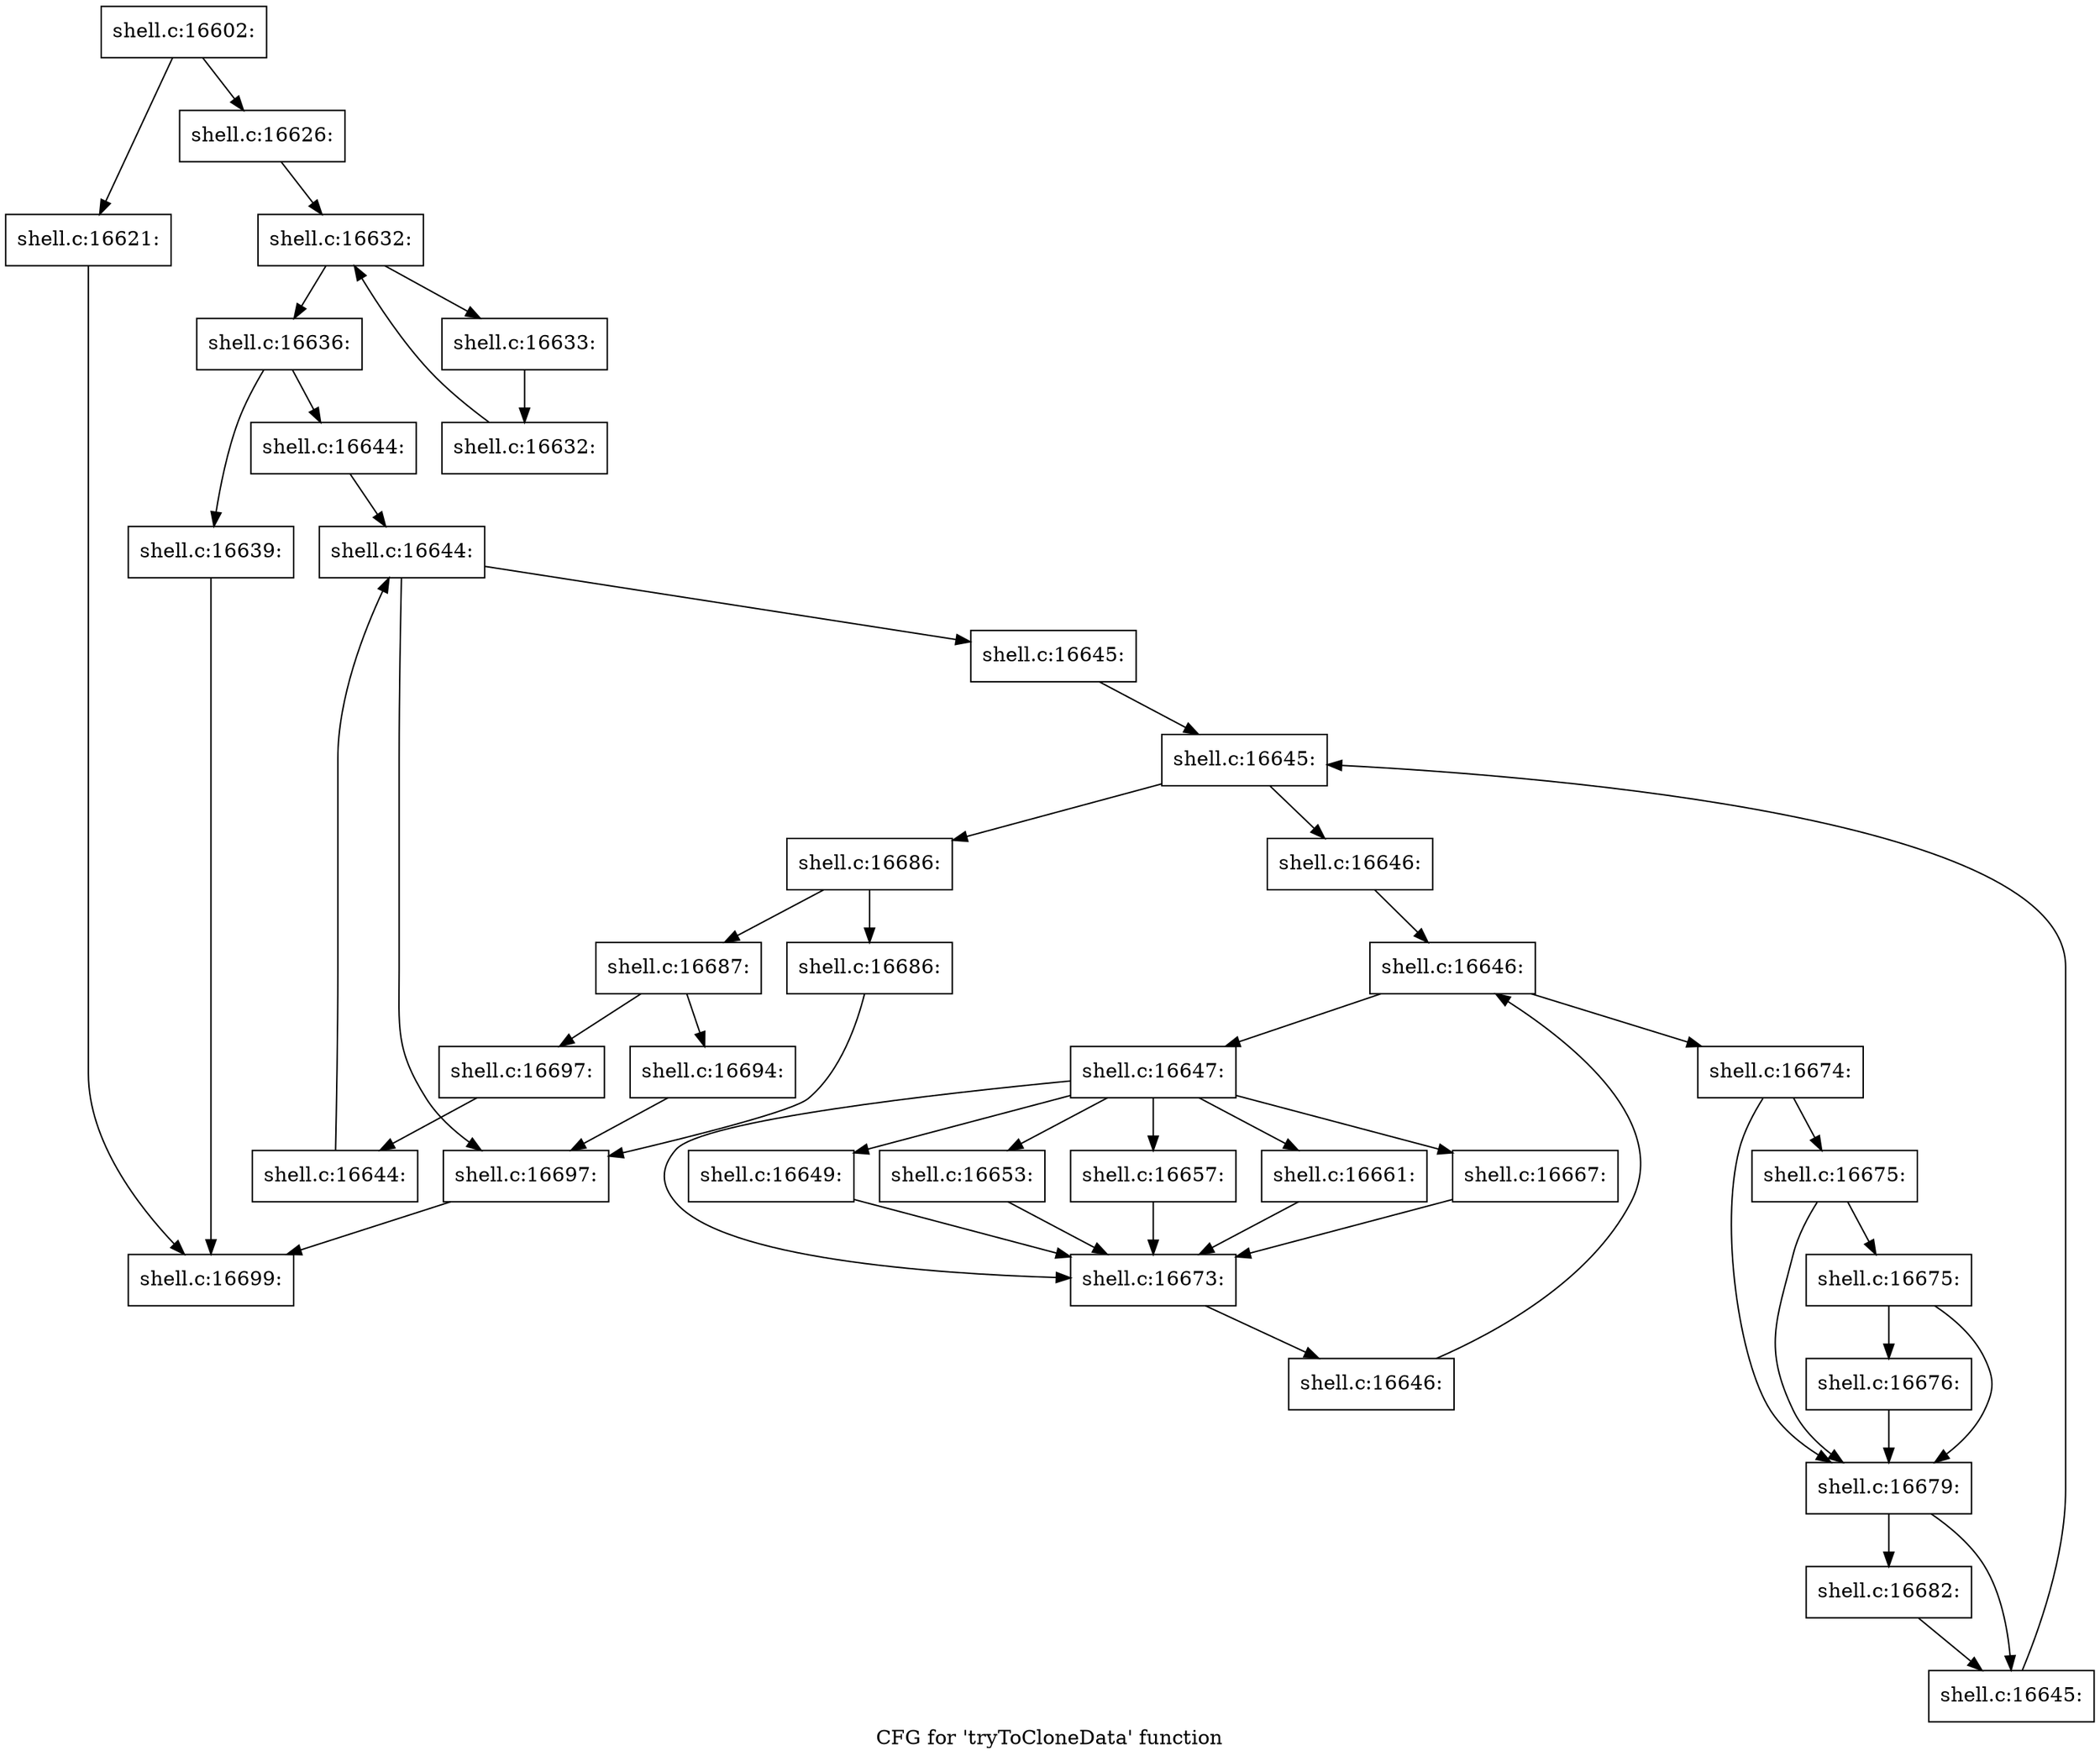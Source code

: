digraph "CFG for 'tryToCloneData' function" {
	label="CFG for 'tryToCloneData' function";

	Node0x5602770f5770 [shape=record,label="{shell.c:16602:}"];
	Node0x5602770f5770 -> Node0x560277106990;
	Node0x5602770f5770 -> Node0x560277106b10;
	Node0x560277106990 [shape=record,label="{shell.c:16621:}"];
	Node0x560277106990 -> Node0x560277107690;
	Node0x560277106b10 [shape=record,label="{shell.c:16626:}"];
	Node0x560277106b10 -> Node0x560277109510;
	Node0x560277109510 [shape=record,label="{shell.c:16632:}"];
	Node0x560277109510 -> Node0x560277109730;
	Node0x560277109510 -> Node0x560277109360;
	Node0x560277109730 [shape=record,label="{shell.c:16633:}"];
	Node0x560277109730 -> Node0x5602771096a0;
	Node0x5602771096a0 [shape=record,label="{shell.c:16632:}"];
	Node0x5602771096a0 -> Node0x560277109510;
	Node0x560277109360 [shape=record,label="{shell.c:16636:}"];
	Node0x560277109360 -> Node0x56027710ae30;
	Node0x560277109360 -> Node0x56027710b0d0;
	Node0x56027710ae30 [shape=record,label="{shell.c:16639:}"];
	Node0x56027710ae30 -> Node0x560277107690;
	Node0x56027710b0d0 [shape=record,label="{shell.c:16644:}"];
	Node0x56027710b0d0 -> Node0x56027710bbf0;
	Node0x56027710bbf0 [shape=record,label="{shell.c:16644:}"];
	Node0x56027710bbf0 -> Node0x56027710be10;
	Node0x56027710bbf0 -> Node0x56027710b7f0;
	Node0x56027710be10 [shape=record,label="{shell.c:16645:}"];
	Node0x56027710be10 -> Node0x56027710c1b0;
	Node0x56027710c1b0 [shape=record,label="{shell.c:16645:}"];
	Node0x56027710c1b0 -> Node0x56027710c6e0;
	Node0x56027710c1b0 -> Node0x56027710c2a0;
	Node0x56027710c6e0 [shape=record,label="{shell.c:16646:}"];
	Node0x56027710c6e0 -> Node0x56027710ca30;
	Node0x56027710ca30 [shape=record,label="{shell.c:16646:}"];
	Node0x56027710ca30 -> Node0x56027710cbe0;
	Node0x56027710ca30 -> Node0x56027710c880;
	Node0x56027710cbe0 [shape=record,label="{shell.c:16647:}"];
	Node0x56027710cbe0 -> Node0x56027710cff0;
	Node0x56027710cbe0 -> Node0x56027710d310;
	Node0x56027710cbe0 -> Node0x56027710d7f0;
	Node0x56027710cbe0 -> Node0x56027710df20;
	Node0x56027710cbe0 -> Node0x56027710e820;
	Node0x56027710cbe0 -> Node0x56027710f060;
	Node0x56027710d310 [shape=record,label="{shell.c:16649:}"];
	Node0x56027710d310 -> Node0x56027710cff0;
	Node0x56027710d7f0 [shape=record,label="{shell.c:16653:}"];
	Node0x56027710d7f0 -> Node0x56027710cff0;
	Node0x56027710df20 [shape=record,label="{shell.c:16657:}"];
	Node0x56027710df20 -> Node0x56027710cff0;
	Node0x56027710e820 [shape=record,label="{shell.c:16661:}"];
	Node0x56027710e820 -> Node0x56027710cff0;
	Node0x56027710f060 [shape=record,label="{shell.c:16667:}"];
	Node0x56027710f060 -> Node0x56027710cff0;
	Node0x56027710cff0 [shape=record,label="{shell.c:16673:}"];
	Node0x56027710cff0 -> Node0x56027710cb50;
	Node0x56027710cb50 [shape=record,label="{shell.c:16646:}"];
	Node0x56027710cb50 -> Node0x56027710ca30;
	Node0x56027710c880 [shape=record,label="{shell.c:16674:}"];
	Node0x56027710c880 -> Node0x560277110570;
	Node0x56027710c880 -> Node0x56027710f930;
	Node0x560277110570 [shape=record,label="{shell.c:16675:}"];
	Node0x560277110570 -> Node0x5602771104f0;
	Node0x560277110570 -> Node0x56027710f930;
	Node0x5602771104f0 [shape=record,label="{shell.c:16675:}"];
	Node0x5602771104f0 -> Node0x56027710d200;
	Node0x5602771104f0 -> Node0x56027710f930;
	Node0x56027710d200 [shape=record,label="{shell.c:16676:}"];
	Node0x56027710d200 -> Node0x56027710f930;
	Node0x56027710f930 [shape=record,label="{shell.c:16679:}"];
	Node0x56027710f930 -> Node0x5602771116d0;
	Node0x56027710f930 -> Node0x560277111720;
	Node0x5602771116d0 [shape=record,label="{shell.c:16682:}"];
	Node0x5602771116d0 -> Node0x560277111720;
	Node0x560277111720 [shape=record,label="{shell.c:16645:}"];
	Node0x560277111720 -> Node0x56027710c1b0;
	Node0x56027710c2a0 [shape=record,label="{shell.c:16686:}"];
	Node0x56027710c2a0 -> Node0x560277112810;
	Node0x56027710c2a0 -> Node0x560277112860;
	Node0x560277112810 [shape=record,label="{shell.c:16686:}"];
	Node0x560277112810 -> Node0x56027710b7f0;
	Node0x560277112860 [shape=record,label="{shell.c:16687:}"];
	Node0x560277112860 -> Node0x5602771137b0;
	Node0x560277112860 -> Node0x560277113a50;
	Node0x5602771137b0 [shape=record,label="{shell.c:16694:}"];
	Node0x5602771137b0 -> Node0x56027710b7f0;
	Node0x560277113a50 [shape=record,label="{shell.c:16697:}"];
	Node0x560277113a50 -> Node0x56027710bd80;
	Node0x56027710bd80 [shape=record,label="{shell.c:16644:}"];
	Node0x56027710bd80 -> Node0x56027710bbf0;
	Node0x56027710b7f0 [shape=record,label="{shell.c:16697:}"];
	Node0x56027710b7f0 -> Node0x560277107690;
	Node0x560277107690 [shape=record,label="{shell.c:16699:}"];
}
